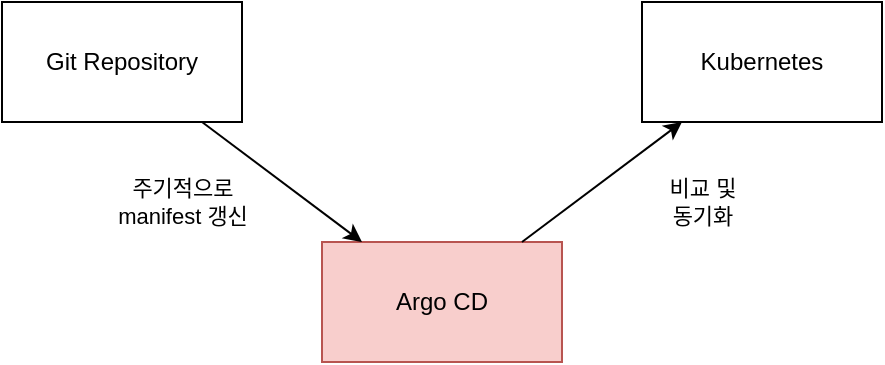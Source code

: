 <mxfile version="26.0.9">
  <diagram name="page-0" id="M0Y7M-I9TYUU3OVBZVRP">
    <mxGraphModel dx="566" dy="375" grid="1" gridSize="10" guides="1" tooltips="1" connect="1" arrows="1" fold="1" page="1" pageScale="1" pageWidth="1169" pageHeight="827" math="0" shadow="0">
      <root>
        <mxCell id="0" />
        <mxCell id="1" parent="0" />
        <mxCell id="GgbTWyMebxq1dnrlBztT-1" value="Git Repository" style="rounded=0;whiteSpace=wrap;html=1;" vertex="1" parent="1">
          <mxGeometry x="160" y="240" width="120" height="60" as="geometry" />
        </mxCell>
        <mxCell id="GgbTWyMebxq1dnrlBztT-2" value="Kubernetes" style="rounded=0;whiteSpace=wrap;html=1;" vertex="1" parent="1">
          <mxGeometry x="480" y="240" width="120" height="60" as="geometry" />
        </mxCell>
        <mxCell id="GgbTWyMebxq1dnrlBztT-3" value="Argo CD" style="rounded=0;whiteSpace=wrap;html=1;fillColor=#f8cecc;strokeColor=#b85450;" vertex="1" parent="1">
          <mxGeometry x="320" y="360" width="120" height="60" as="geometry" />
        </mxCell>
        <mxCell id="GgbTWyMebxq1dnrlBztT-4" value="" style="endArrow=classic;html=1;rounded=0;" edge="1" parent="1" source="GgbTWyMebxq1dnrlBztT-1" target="GgbTWyMebxq1dnrlBztT-3">
          <mxGeometry relative="1" as="geometry">
            <mxPoint x="330" y="330" as="sourcePoint" />
            <mxPoint x="430" y="330" as="targetPoint" />
          </mxGeometry>
        </mxCell>
        <mxCell id="GgbTWyMebxq1dnrlBztT-5" value="주기적으로&lt;div&gt;manifest 갱신&lt;/div&gt;" style="edgeLabel;resizable=0;html=1;;align=center;verticalAlign=middle;" connectable="0" vertex="1" parent="GgbTWyMebxq1dnrlBztT-4">
          <mxGeometry relative="1" as="geometry">
            <mxPoint x="-50" y="10" as="offset" />
          </mxGeometry>
        </mxCell>
        <mxCell id="GgbTWyMebxq1dnrlBztT-6" value="" style="endArrow=classic;html=1;rounded=0;" edge="1" parent="1" source="GgbTWyMebxq1dnrlBztT-3" target="GgbTWyMebxq1dnrlBztT-2">
          <mxGeometry relative="1" as="geometry">
            <mxPoint x="460" y="320" as="sourcePoint" />
            <mxPoint x="540" y="380" as="targetPoint" />
          </mxGeometry>
        </mxCell>
        <mxCell id="GgbTWyMebxq1dnrlBztT-7" value="비교 및&lt;div&gt;동기화&lt;/div&gt;" style="edgeLabel;resizable=0;html=1;;align=center;verticalAlign=middle;" connectable="0" vertex="1" parent="GgbTWyMebxq1dnrlBztT-6">
          <mxGeometry relative="1" as="geometry">
            <mxPoint x="50" y="10" as="offset" />
          </mxGeometry>
        </mxCell>
      </root>
    </mxGraphModel>
  </diagram>
</mxfile>
